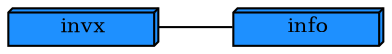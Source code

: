 
digraph 
	{
	graph [rankdir=LR];
	node [shape=box3d font="courier" fontsize=10 width=1 height=0.25 style="filled" fillcolor="dodgerblue" fixedsize=true];
	invx [label="invx"];
	info [label="info"];

	node [shape=none style="" fillcolor="" width=0 height=0 label=""]
	edge[dir=none]

	invx -> info;
	}
